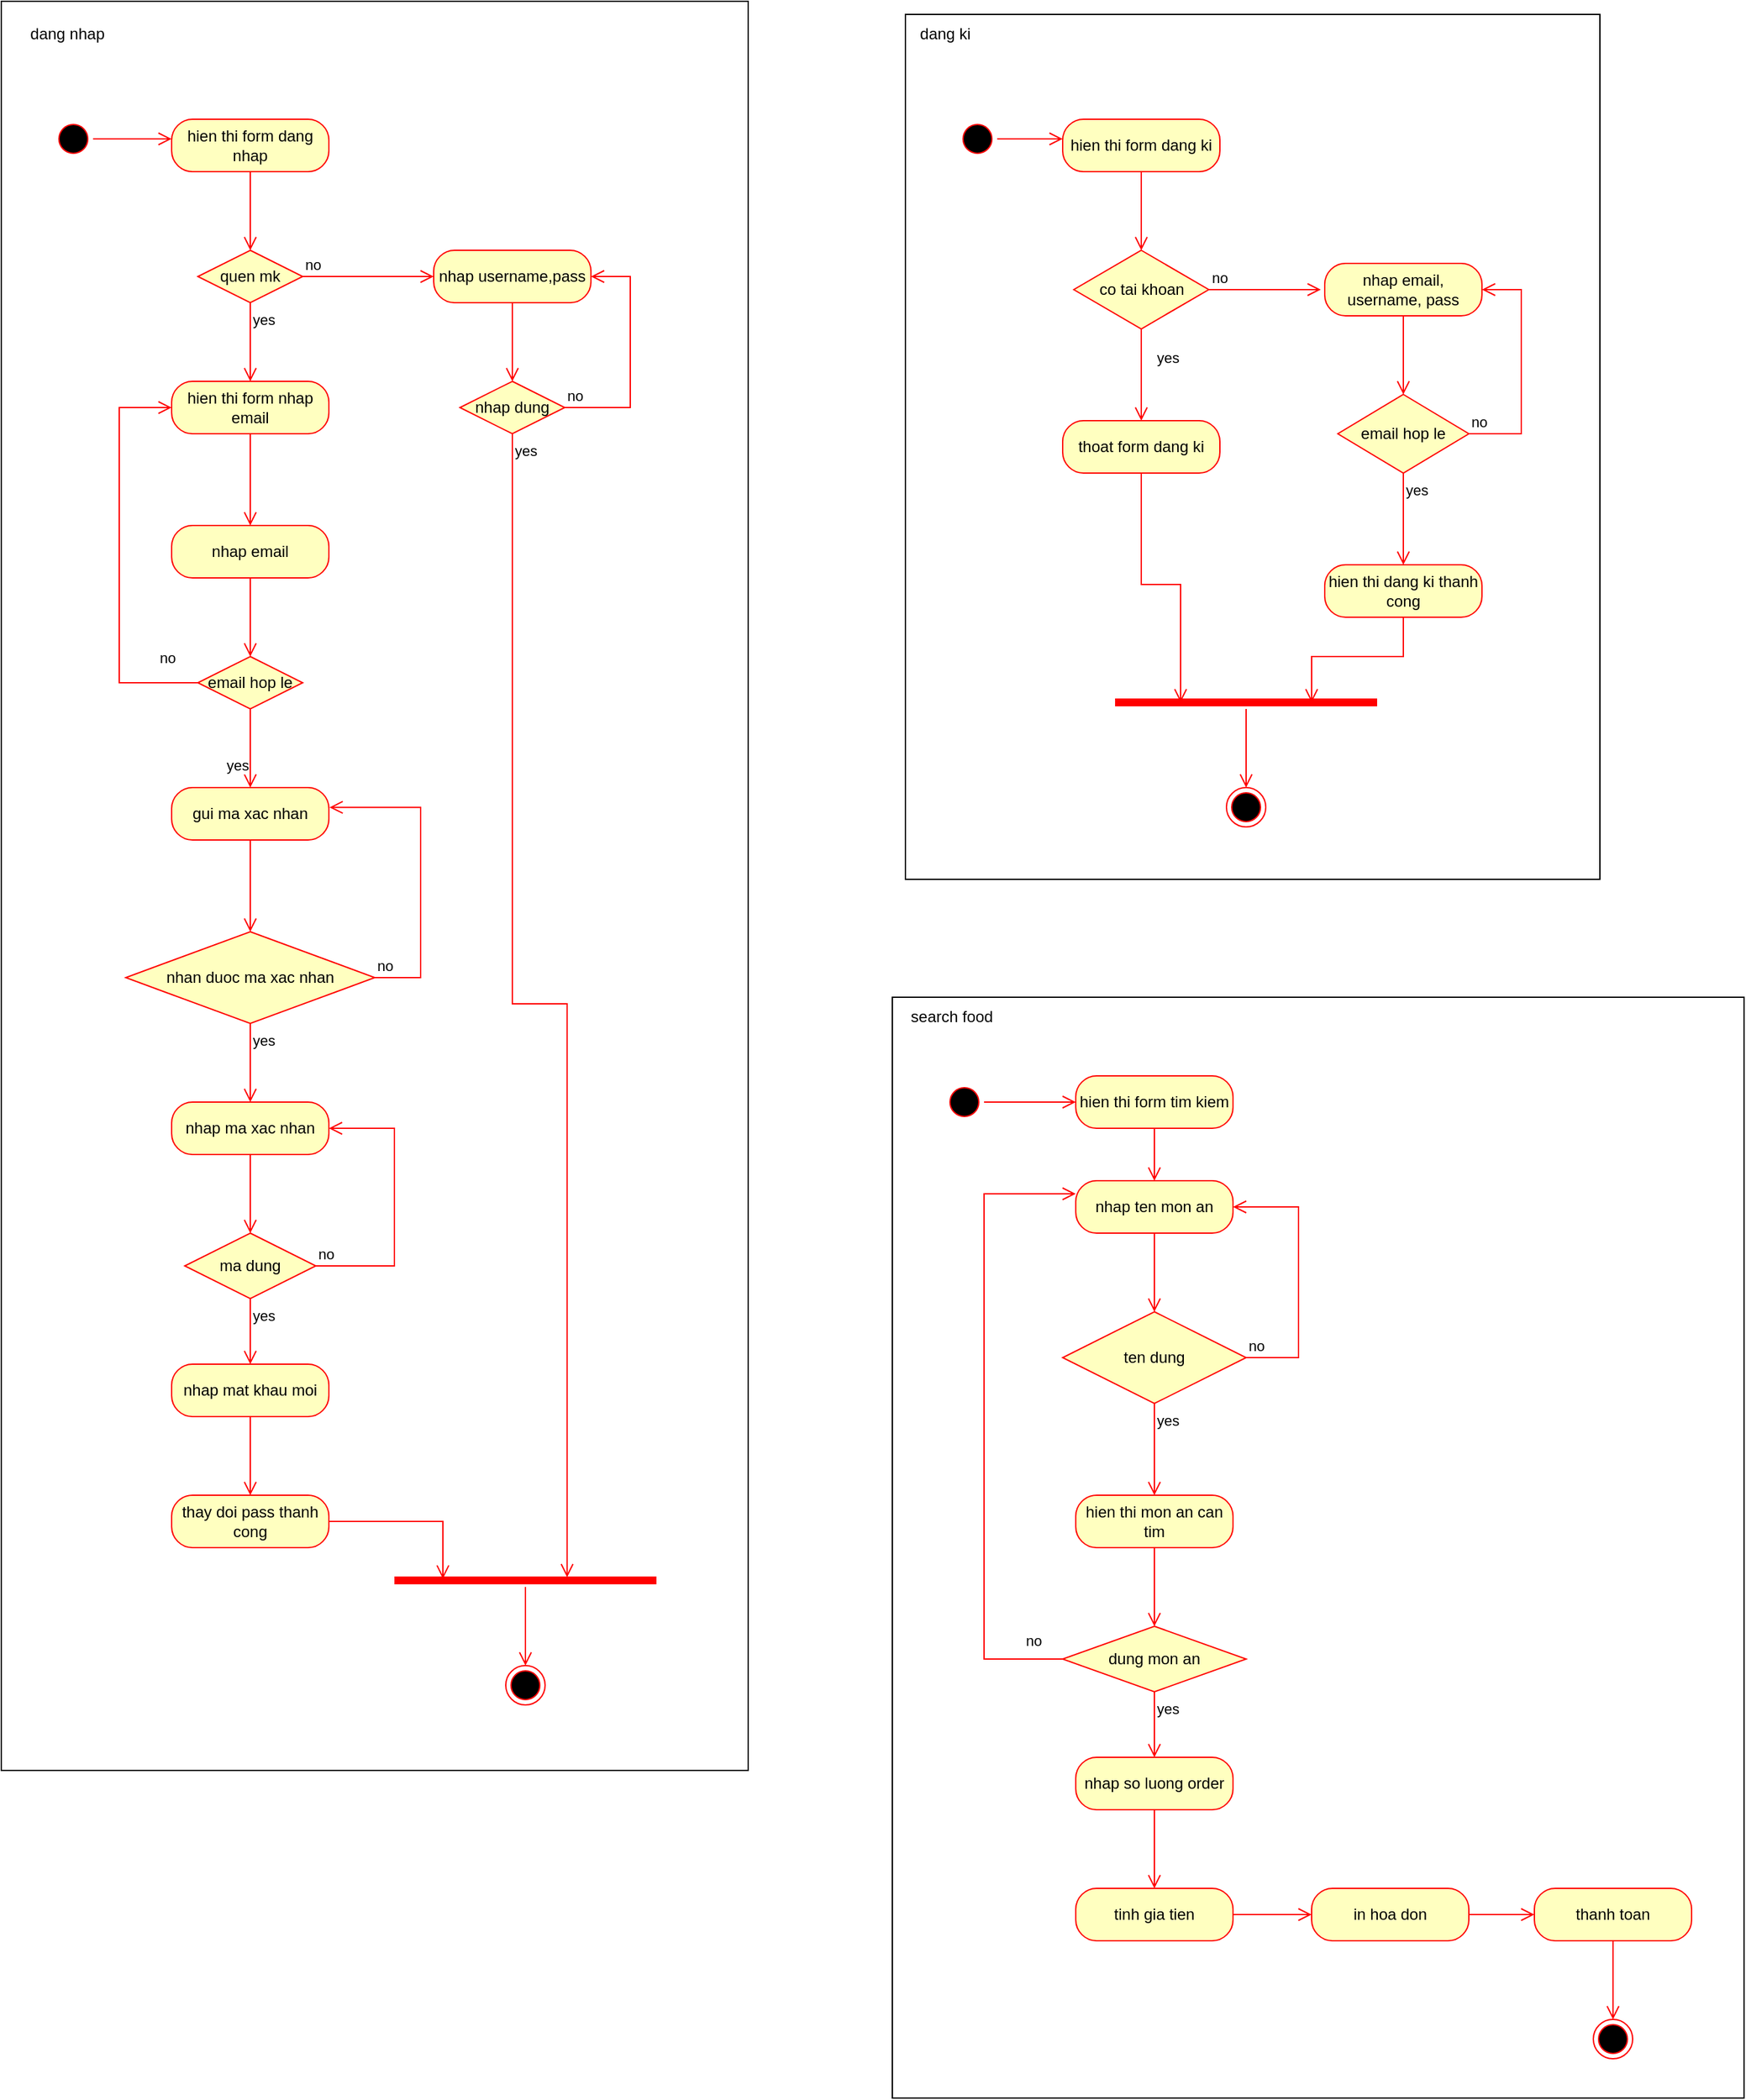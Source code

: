 <mxfile version="21.6.8" type="device">
  <diagram name="Page-1" id="bR8G8LLLQQ9rZcieWD3o">
    <mxGraphModel dx="2604" dy="1214" grid="1" gridSize="10" guides="1" tooltips="1" connect="1" arrows="1" fold="1" page="1" pageScale="1" pageWidth="827" pageHeight="1169" math="0" shadow="0">
      <root>
        <mxCell id="0" />
        <mxCell id="1" parent="0" />
        <mxCell id="F3aYyJUBPMpfCPOVd8aZ-108" value="" style="rounded=0;whiteSpace=wrap;html=1;" vertex="1" parent="1">
          <mxGeometry x="680" y="830" width="650" height="840" as="geometry" />
        </mxCell>
        <mxCell id="F3aYyJUBPMpfCPOVd8aZ-74" value="" style="rounded=0;whiteSpace=wrap;html=1;" vertex="1" parent="1">
          <mxGeometry y="70" width="570" height="1350" as="geometry" />
        </mxCell>
        <mxCell id="F3aYyJUBPMpfCPOVd8aZ-50" value="" style="rounded=0;whiteSpace=wrap;html=1;" vertex="1" parent="1">
          <mxGeometry x="690" y="80" width="530" height="660" as="geometry" />
        </mxCell>
        <mxCell id="F3aYyJUBPMpfCPOVd8aZ-1" value="" style="ellipse;html=1;shape=startState;fillColor=#000000;strokeColor=#ff0000;" vertex="1" parent="1">
          <mxGeometry x="40" y="160" width="30" height="30" as="geometry" />
        </mxCell>
        <mxCell id="F3aYyJUBPMpfCPOVd8aZ-2" value="" style="edgeStyle=orthogonalEdgeStyle;html=1;verticalAlign=bottom;endArrow=open;endSize=8;strokeColor=#ff0000;rounded=0;" edge="1" source="F3aYyJUBPMpfCPOVd8aZ-1" parent="1">
          <mxGeometry relative="1" as="geometry">
            <mxPoint x="130" y="175" as="targetPoint" />
          </mxGeometry>
        </mxCell>
        <mxCell id="F3aYyJUBPMpfCPOVd8aZ-3" value="hien thi form dang nhap" style="rounded=1;whiteSpace=wrap;html=1;arcSize=40;fontColor=#000000;fillColor=#ffffc0;strokeColor=#ff0000;" vertex="1" parent="1">
          <mxGeometry x="130" y="160" width="120" height="40" as="geometry" />
        </mxCell>
        <mxCell id="F3aYyJUBPMpfCPOVd8aZ-4" value="" style="edgeStyle=orthogonalEdgeStyle;html=1;verticalAlign=bottom;endArrow=open;endSize=8;strokeColor=#ff0000;rounded=0;" edge="1" source="F3aYyJUBPMpfCPOVd8aZ-3" parent="1">
          <mxGeometry relative="1" as="geometry">
            <mxPoint x="190" y="260" as="targetPoint" />
          </mxGeometry>
        </mxCell>
        <mxCell id="F3aYyJUBPMpfCPOVd8aZ-5" value="quen mk" style="rhombus;whiteSpace=wrap;html=1;fontColor=#000000;fillColor=#ffffc0;strokeColor=#ff0000;" vertex="1" parent="1">
          <mxGeometry x="150" y="260" width="80" height="40" as="geometry" />
        </mxCell>
        <mxCell id="F3aYyJUBPMpfCPOVd8aZ-6" value="no" style="edgeStyle=orthogonalEdgeStyle;html=1;align=left;verticalAlign=bottom;endArrow=open;endSize=8;strokeColor=#ff0000;rounded=0;" edge="1" source="F3aYyJUBPMpfCPOVd8aZ-5" parent="1">
          <mxGeometry x="-1" relative="1" as="geometry">
            <mxPoint x="330" y="280" as="targetPoint" />
          </mxGeometry>
        </mxCell>
        <mxCell id="F3aYyJUBPMpfCPOVd8aZ-7" value="yes" style="edgeStyle=orthogonalEdgeStyle;html=1;align=left;verticalAlign=top;endArrow=open;endSize=8;strokeColor=#ff0000;rounded=0;" edge="1" source="F3aYyJUBPMpfCPOVd8aZ-5" parent="1">
          <mxGeometry x="-1" relative="1" as="geometry">
            <mxPoint x="190" y="360" as="targetPoint" />
          </mxGeometry>
        </mxCell>
        <mxCell id="F3aYyJUBPMpfCPOVd8aZ-8" value="hien thi form nhap email" style="rounded=1;whiteSpace=wrap;html=1;arcSize=40;fontColor=#000000;fillColor=#ffffc0;strokeColor=#ff0000;" vertex="1" parent="1">
          <mxGeometry x="130" y="360" width="120" height="40" as="geometry" />
        </mxCell>
        <mxCell id="F3aYyJUBPMpfCPOVd8aZ-9" value="" style="edgeStyle=orthogonalEdgeStyle;html=1;verticalAlign=bottom;endArrow=open;endSize=8;strokeColor=#ff0000;rounded=0;" edge="1" source="F3aYyJUBPMpfCPOVd8aZ-8" parent="1">
          <mxGeometry relative="1" as="geometry">
            <mxPoint x="190" y="470" as="targetPoint" />
          </mxGeometry>
        </mxCell>
        <mxCell id="F3aYyJUBPMpfCPOVd8aZ-10" value="nhap email" style="rounded=1;whiteSpace=wrap;html=1;arcSize=40;fontColor=#000000;fillColor=#ffffc0;strokeColor=#ff0000;" vertex="1" parent="1">
          <mxGeometry x="130" y="470" width="120" height="40" as="geometry" />
        </mxCell>
        <mxCell id="F3aYyJUBPMpfCPOVd8aZ-11" value="" style="edgeStyle=orthogonalEdgeStyle;html=1;verticalAlign=bottom;endArrow=open;endSize=8;strokeColor=#ff0000;rounded=0;" edge="1" source="F3aYyJUBPMpfCPOVd8aZ-10" parent="1">
          <mxGeometry relative="1" as="geometry">
            <mxPoint x="190" y="570" as="targetPoint" />
          </mxGeometry>
        </mxCell>
        <mxCell id="F3aYyJUBPMpfCPOVd8aZ-12" value="email hop le" style="rhombus;whiteSpace=wrap;html=1;fontColor=#000000;fillColor=#ffffc0;strokeColor=#ff0000;" vertex="1" parent="1">
          <mxGeometry x="150" y="570" width="80" height="40" as="geometry" />
        </mxCell>
        <mxCell id="F3aYyJUBPMpfCPOVd8aZ-13" value="no" style="edgeStyle=orthogonalEdgeStyle;html=1;align=left;verticalAlign=bottom;endArrow=open;endSize=8;strokeColor=#ff0000;rounded=0;" edge="1" source="F3aYyJUBPMpfCPOVd8aZ-12" parent="1">
          <mxGeometry x="-0.806" y="-10" relative="1" as="geometry">
            <mxPoint x="130" y="380" as="targetPoint" />
            <Array as="points">
              <mxPoint x="90" y="590" />
              <mxPoint x="90" y="380" />
            </Array>
            <mxPoint x="-1" as="offset" />
          </mxGeometry>
        </mxCell>
        <mxCell id="F3aYyJUBPMpfCPOVd8aZ-14" value="yes" style="edgeStyle=orthogonalEdgeStyle;html=1;align=left;verticalAlign=top;endArrow=open;endSize=8;strokeColor=#ff0000;rounded=0;" edge="1" source="F3aYyJUBPMpfCPOVd8aZ-12" parent="1">
          <mxGeometry x="-0.008" y="-20" relative="1" as="geometry">
            <mxPoint x="190" y="670" as="targetPoint" />
            <mxPoint x="-20" y="-20" as="offset" />
          </mxGeometry>
        </mxCell>
        <mxCell id="F3aYyJUBPMpfCPOVd8aZ-15" value="nhap username,pass" style="rounded=1;whiteSpace=wrap;html=1;arcSize=40;fontColor=#000000;fillColor=#ffffc0;strokeColor=#ff0000;" vertex="1" parent="1">
          <mxGeometry x="330" y="260" width="120" height="40" as="geometry" />
        </mxCell>
        <mxCell id="F3aYyJUBPMpfCPOVd8aZ-16" value="" style="edgeStyle=orthogonalEdgeStyle;html=1;verticalAlign=bottom;endArrow=open;endSize=8;strokeColor=#ff0000;rounded=0;" edge="1" source="F3aYyJUBPMpfCPOVd8aZ-15" parent="1">
          <mxGeometry relative="1" as="geometry">
            <mxPoint x="390" y="360" as="targetPoint" />
          </mxGeometry>
        </mxCell>
        <mxCell id="F3aYyJUBPMpfCPOVd8aZ-17" value="nhap dung" style="rhombus;whiteSpace=wrap;html=1;fontColor=#000000;fillColor=#ffffc0;strokeColor=#ff0000;" vertex="1" parent="1">
          <mxGeometry x="350" y="360" width="80" height="40" as="geometry" />
        </mxCell>
        <mxCell id="F3aYyJUBPMpfCPOVd8aZ-18" value="no" style="edgeStyle=orthogonalEdgeStyle;html=1;align=left;verticalAlign=bottom;endArrow=open;endSize=8;strokeColor=#ff0000;rounded=0;entryX=1;entryY=0.5;entryDx=0;entryDy=0;" edge="1" source="F3aYyJUBPMpfCPOVd8aZ-17" parent="1" target="F3aYyJUBPMpfCPOVd8aZ-15">
          <mxGeometry x="-1" relative="1" as="geometry">
            <mxPoint x="530" y="380" as="targetPoint" />
            <Array as="points">
              <mxPoint x="480" y="380" />
              <mxPoint x="480" y="280" />
            </Array>
          </mxGeometry>
        </mxCell>
        <mxCell id="F3aYyJUBPMpfCPOVd8aZ-19" value="yes" style="edgeStyle=orthogonalEdgeStyle;html=1;align=left;verticalAlign=top;endArrow=open;endSize=8;strokeColor=#ff0000;rounded=0;entryX=0.659;entryY=0.259;entryDx=0;entryDy=0;entryPerimeter=0;" edge="1" source="F3aYyJUBPMpfCPOVd8aZ-17" parent="1" target="F3aYyJUBPMpfCPOVd8aZ-71">
          <mxGeometry x="-1" relative="1" as="geometry">
            <mxPoint x="380" y="1280" as="targetPoint" />
          </mxGeometry>
        </mxCell>
        <mxCell id="F3aYyJUBPMpfCPOVd8aZ-25" value="gui ma xac nhan" style="rounded=1;whiteSpace=wrap;html=1;arcSize=40;fontColor=#000000;fillColor=#ffffc0;strokeColor=#ff0000;" vertex="1" parent="1">
          <mxGeometry x="130" y="670" width="120" height="40" as="geometry" />
        </mxCell>
        <mxCell id="F3aYyJUBPMpfCPOVd8aZ-26" value="" style="edgeStyle=orthogonalEdgeStyle;html=1;verticalAlign=bottom;endArrow=open;endSize=8;strokeColor=#ff0000;rounded=0;exitX=0.5;exitY=1;exitDx=0;exitDy=0;" edge="1" source="F3aYyJUBPMpfCPOVd8aZ-25" parent="1">
          <mxGeometry relative="1" as="geometry">
            <mxPoint x="190" y="780" as="targetPoint" />
            <Array as="points">
              <mxPoint x="190" y="760" />
              <mxPoint x="190" y="760" />
            </Array>
          </mxGeometry>
        </mxCell>
        <mxCell id="F3aYyJUBPMpfCPOVd8aZ-28" value="dang nhap" style="text;html=1;align=center;verticalAlign=middle;resizable=0;points=[];autosize=1;strokeColor=none;fillColor=none;" vertex="1" parent="1">
          <mxGeometry x="10" y="80" width="80" height="30" as="geometry" />
        </mxCell>
        <mxCell id="F3aYyJUBPMpfCPOVd8aZ-29" value="" style="ellipse;html=1;shape=startState;fillColor=#000000;strokeColor=#ff0000;" vertex="1" parent="1">
          <mxGeometry x="730" y="160" width="30" height="30" as="geometry" />
        </mxCell>
        <mxCell id="F3aYyJUBPMpfCPOVd8aZ-30" value="" style="edgeStyle=orthogonalEdgeStyle;html=1;verticalAlign=bottom;endArrow=open;endSize=8;strokeColor=#ff0000;rounded=0;" edge="1" source="F3aYyJUBPMpfCPOVd8aZ-29" parent="1">
          <mxGeometry relative="1" as="geometry">
            <mxPoint x="810" y="175" as="targetPoint" />
          </mxGeometry>
        </mxCell>
        <mxCell id="F3aYyJUBPMpfCPOVd8aZ-31" value="hien thi form dang ki" style="rounded=1;whiteSpace=wrap;html=1;arcSize=40;fontColor=#000000;fillColor=#ffffc0;strokeColor=#ff0000;" vertex="1" parent="1">
          <mxGeometry x="810" y="160" width="120" height="40" as="geometry" />
        </mxCell>
        <mxCell id="F3aYyJUBPMpfCPOVd8aZ-32" value="" style="edgeStyle=orthogonalEdgeStyle;html=1;verticalAlign=bottom;endArrow=open;endSize=8;strokeColor=#ff0000;rounded=0;" edge="1" source="F3aYyJUBPMpfCPOVd8aZ-31" parent="1">
          <mxGeometry relative="1" as="geometry">
            <mxPoint x="870" y="260" as="targetPoint" />
          </mxGeometry>
        </mxCell>
        <mxCell id="F3aYyJUBPMpfCPOVd8aZ-33" value="thoat form dang ki" style="rounded=1;whiteSpace=wrap;html=1;arcSize=40;fontColor=#000000;fillColor=#ffffc0;strokeColor=#ff0000;" vertex="1" parent="1">
          <mxGeometry x="810" y="390" width="120" height="40" as="geometry" />
        </mxCell>
        <mxCell id="F3aYyJUBPMpfCPOVd8aZ-34" value="" style="edgeStyle=orthogonalEdgeStyle;html=1;verticalAlign=bottom;endArrow=open;endSize=8;strokeColor=#ff0000;rounded=0;entryX=0.25;entryY=0.5;entryDx=0;entryDy=0;entryPerimeter=0;" edge="1" source="F3aYyJUBPMpfCPOVd8aZ-33" parent="1" target="F3aYyJUBPMpfCPOVd8aZ-47">
          <mxGeometry relative="1" as="geometry">
            <mxPoint x="870" y="500" as="targetPoint" />
          </mxGeometry>
        </mxCell>
        <mxCell id="F3aYyJUBPMpfCPOVd8aZ-35" value="co tai khoan" style="rhombus;whiteSpace=wrap;html=1;fontColor=#000000;fillColor=#ffffc0;strokeColor=#ff0000;" vertex="1" parent="1">
          <mxGeometry x="818.5" y="260" width="103" height="60" as="geometry" />
        </mxCell>
        <mxCell id="F3aYyJUBPMpfCPOVd8aZ-36" value="no" style="edgeStyle=orthogonalEdgeStyle;html=1;align=left;verticalAlign=bottom;endArrow=open;endSize=8;strokeColor=#ff0000;rounded=0;" edge="1" source="F3aYyJUBPMpfCPOVd8aZ-35" parent="1">
          <mxGeometry x="-1" relative="1" as="geometry">
            <mxPoint x="1007" y="290" as="targetPoint" />
          </mxGeometry>
        </mxCell>
        <mxCell id="F3aYyJUBPMpfCPOVd8aZ-37" value="yes" style="edgeStyle=orthogonalEdgeStyle;html=1;align=left;verticalAlign=top;endArrow=open;endSize=8;strokeColor=#ff0000;rounded=0;" edge="1" source="F3aYyJUBPMpfCPOVd8aZ-35" parent="1">
          <mxGeometry x="-0.715" y="10" relative="1" as="geometry">
            <mxPoint x="870" y="390" as="targetPoint" />
            <mxPoint y="-1" as="offset" />
          </mxGeometry>
        </mxCell>
        <mxCell id="F3aYyJUBPMpfCPOVd8aZ-38" value="nhap email, username, pass" style="rounded=1;whiteSpace=wrap;html=1;arcSize=40;fontColor=#000000;fillColor=#ffffc0;strokeColor=#ff0000;" vertex="1" parent="1">
          <mxGeometry x="1010" y="270" width="120" height="40" as="geometry" />
        </mxCell>
        <mxCell id="F3aYyJUBPMpfCPOVd8aZ-39" value="" style="edgeStyle=orthogonalEdgeStyle;html=1;verticalAlign=bottom;endArrow=open;endSize=8;strokeColor=#ff0000;rounded=0;" edge="1" source="F3aYyJUBPMpfCPOVd8aZ-38" parent="1">
          <mxGeometry relative="1" as="geometry">
            <mxPoint x="1070" y="370" as="targetPoint" />
          </mxGeometry>
        </mxCell>
        <mxCell id="F3aYyJUBPMpfCPOVd8aZ-40" value="email hop le" style="rhombus;whiteSpace=wrap;html=1;fontColor=#000000;fillColor=#ffffc0;strokeColor=#ff0000;" vertex="1" parent="1">
          <mxGeometry x="1020" y="370" width="100" height="60" as="geometry" />
        </mxCell>
        <mxCell id="F3aYyJUBPMpfCPOVd8aZ-41" value="no" style="edgeStyle=orthogonalEdgeStyle;html=1;align=left;verticalAlign=bottom;endArrow=open;endSize=8;strokeColor=#ff0000;rounded=0;entryX=1;entryY=0.5;entryDx=0;entryDy=0;" edge="1" source="F3aYyJUBPMpfCPOVd8aZ-40" parent="1" target="F3aYyJUBPMpfCPOVd8aZ-38">
          <mxGeometry x="-1" relative="1" as="geometry">
            <mxPoint x="1200" y="400" as="targetPoint" />
            <Array as="points">
              <mxPoint x="1160" y="400" />
              <mxPoint x="1160" y="290" />
            </Array>
          </mxGeometry>
        </mxCell>
        <mxCell id="F3aYyJUBPMpfCPOVd8aZ-42" value="yes" style="edgeStyle=orthogonalEdgeStyle;html=1;align=left;verticalAlign=top;endArrow=open;endSize=8;strokeColor=#ff0000;rounded=0;" edge="1" source="F3aYyJUBPMpfCPOVd8aZ-40" parent="1">
          <mxGeometry x="-1" relative="1" as="geometry">
            <mxPoint x="1070" y="500" as="targetPoint" />
          </mxGeometry>
        </mxCell>
        <mxCell id="F3aYyJUBPMpfCPOVd8aZ-43" value="hien thi dang ki thanh cong" style="rounded=1;whiteSpace=wrap;html=1;arcSize=40;fontColor=#000000;fillColor=#ffffc0;strokeColor=#ff0000;" vertex="1" parent="1">
          <mxGeometry x="1010" y="500" width="120" height="40" as="geometry" />
        </mxCell>
        <mxCell id="F3aYyJUBPMpfCPOVd8aZ-44" value="" style="edgeStyle=orthogonalEdgeStyle;html=1;verticalAlign=bottom;endArrow=open;endSize=8;strokeColor=#ff0000;rounded=0;entryX=0.75;entryY=0.5;entryDx=0;entryDy=0;entryPerimeter=0;" edge="1" source="F3aYyJUBPMpfCPOVd8aZ-43" parent="1" target="F3aYyJUBPMpfCPOVd8aZ-47">
          <mxGeometry relative="1" as="geometry">
            <mxPoint x="1070" y="600" as="targetPoint" />
          </mxGeometry>
        </mxCell>
        <mxCell id="F3aYyJUBPMpfCPOVd8aZ-47" value="" style="shape=line;html=1;strokeWidth=6;strokeColor=#ff0000;" vertex="1" parent="1">
          <mxGeometry x="850" y="600" width="200" height="10" as="geometry" />
        </mxCell>
        <mxCell id="F3aYyJUBPMpfCPOVd8aZ-48" value="" style="edgeStyle=orthogonalEdgeStyle;html=1;verticalAlign=bottom;endArrow=open;endSize=8;strokeColor=#ff0000;rounded=0;" edge="1" source="F3aYyJUBPMpfCPOVd8aZ-47" parent="1">
          <mxGeometry relative="1" as="geometry">
            <mxPoint x="950" y="670" as="targetPoint" />
          </mxGeometry>
        </mxCell>
        <mxCell id="F3aYyJUBPMpfCPOVd8aZ-49" value="" style="ellipse;html=1;shape=endState;fillColor=#000000;strokeColor=#ff0000;" vertex="1" parent="1">
          <mxGeometry x="935" y="670" width="30" height="30" as="geometry" />
        </mxCell>
        <mxCell id="F3aYyJUBPMpfCPOVd8aZ-51" value="dang ki" style="text;html=1;align=center;verticalAlign=middle;resizable=0;points=[];autosize=1;strokeColor=none;fillColor=none;" vertex="1" parent="1">
          <mxGeometry x="690" y="80" width="60" height="30" as="geometry" />
        </mxCell>
        <mxCell id="F3aYyJUBPMpfCPOVd8aZ-57" value="nhan duoc ma xac nhan" style="rhombus;whiteSpace=wrap;html=1;fontColor=#000000;fillColor=#ffffc0;strokeColor=#ff0000;" vertex="1" parent="1">
          <mxGeometry x="95" y="780" width="190" height="70" as="geometry" />
        </mxCell>
        <mxCell id="F3aYyJUBPMpfCPOVd8aZ-58" value="no" style="edgeStyle=orthogonalEdgeStyle;html=1;align=left;verticalAlign=bottom;endArrow=open;endSize=8;strokeColor=#ff0000;rounded=0;entryX=1.004;entryY=0.378;entryDx=0;entryDy=0;entryPerimeter=0;" edge="1" source="F3aYyJUBPMpfCPOVd8aZ-57" parent="1" target="F3aYyJUBPMpfCPOVd8aZ-25">
          <mxGeometry x="-1" relative="1" as="geometry">
            <mxPoint x="330" y="815" as="targetPoint" />
            <Array as="points">
              <mxPoint x="320" y="815" />
              <mxPoint x="320" y="685" />
            </Array>
          </mxGeometry>
        </mxCell>
        <mxCell id="F3aYyJUBPMpfCPOVd8aZ-59" value="yes" style="edgeStyle=orthogonalEdgeStyle;html=1;align=left;verticalAlign=top;endArrow=open;endSize=8;strokeColor=#ff0000;rounded=0;" edge="1" source="F3aYyJUBPMpfCPOVd8aZ-57" parent="1">
          <mxGeometry x="-1" relative="1" as="geometry">
            <mxPoint x="190" y="910" as="targetPoint" />
          </mxGeometry>
        </mxCell>
        <mxCell id="F3aYyJUBPMpfCPOVd8aZ-60" value="nhap ma xac nhan" style="rounded=1;whiteSpace=wrap;html=1;arcSize=40;fontColor=#000000;fillColor=#ffffc0;strokeColor=#ff0000;" vertex="1" parent="1">
          <mxGeometry x="130" y="910" width="120" height="40" as="geometry" />
        </mxCell>
        <mxCell id="F3aYyJUBPMpfCPOVd8aZ-61" value="" style="edgeStyle=orthogonalEdgeStyle;html=1;verticalAlign=bottom;endArrow=open;endSize=8;strokeColor=#ff0000;rounded=0;" edge="1" source="F3aYyJUBPMpfCPOVd8aZ-60" parent="1">
          <mxGeometry relative="1" as="geometry">
            <mxPoint x="190" y="1010" as="targetPoint" />
          </mxGeometry>
        </mxCell>
        <mxCell id="F3aYyJUBPMpfCPOVd8aZ-64" value="ma dung" style="rhombus;whiteSpace=wrap;html=1;fontColor=#000000;fillColor=#ffffc0;strokeColor=#ff0000;" vertex="1" parent="1">
          <mxGeometry x="140" y="1010" width="100" height="50" as="geometry" />
        </mxCell>
        <mxCell id="F3aYyJUBPMpfCPOVd8aZ-65" value="no" style="edgeStyle=orthogonalEdgeStyle;html=1;align=left;verticalAlign=bottom;endArrow=open;endSize=8;strokeColor=#ff0000;rounded=0;entryX=1;entryY=0.5;entryDx=0;entryDy=0;" edge="1" source="F3aYyJUBPMpfCPOVd8aZ-64" parent="1" target="F3aYyJUBPMpfCPOVd8aZ-60">
          <mxGeometry x="-1" relative="1" as="geometry">
            <mxPoint x="300" y="1035" as="targetPoint" />
            <Array as="points">
              <mxPoint x="300" y="1035" />
              <mxPoint x="300" y="930" />
            </Array>
          </mxGeometry>
        </mxCell>
        <mxCell id="F3aYyJUBPMpfCPOVd8aZ-66" value="yes" style="edgeStyle=orthogonalEdgeStyle;html=1;align=left;verticalAlign=top;endArrow=open;endSize=8;strokeColor=#ff0000;rounded=0;" edge="1" source="F3aYyJUBPMpfCPOVd8aZ-64" parent="1">
          <mxGeometry x="-1" relative="1" as="geometry">
            <mxPoint x="190" y="1110" as="targetPoint" />
          </mxGeometry>
        </mxCell>
        <mxCell id="F3aYyJUBPMpfCPOVd8aZ-67" value="nhap mat khau moi" style="rounded=1;whiteSpace=wrap;html=1;arcSize=40;fontColor=#000000;fillColor=#ffffc0;strokeColor=#ff0000;" vertex="1" parent="1">
          <mxGeometry x="130" y="1110" width="120" height="40" as="geometry" />
        </mxCell>
        <mxCell id="F3aYyJUBPMpfCPOVd8aZ-68" value="" style="edgeStyle=orthogonalEdgeStyle;html=1;verticalAlign=bottom;endArrow=open;endSize=8;strokeColor=#ff0000;rounded=0;" edge="1" source="F3aYyJUBPMpfCPOVd8aZ-67" parent="1">
          <mxGeometry relative="1" as="geometry">
            <mxPoint x="190" y="1210" as="targetPoint" />
          </mxGeometry>
        </mxCell>
        <mxCell id="F3aYyJUBPMpfCPOVd8aZ-69" value="thay doi pass thanh cong" style="rounded=1;whiteSpace=wrap;html=1;arcSize=40;fontColor=#000000;fillColor=#ffffc0;strokeColor=#ff0000;" vertex="1" parent="1">
          <mxGeometry x="130" y="1210" width="120" height="40" as="geometry" />
        </mxCell>
        <mxCell id="F3aYyJUBPMpfCPOVd8aZ-70" value="" style="edgeStyle=orthogonalEdgeStyle;html=1;verticalAlign=bottom;endArrow=open;endSize=8;strokeColor=#ff0000;rounded=0;entryX=0.185;entryY=0.37;entryDx=0;entryDy=0;entryPerimeter=0;" edge="1" source="F3aYyJUBPMpfCPOVd8aZ-69" parent="1" target="F3aYyJUBPMpfCPOVd8aZ-71">
          <mxGeometry relative="1" as="geometry">
            <mxPoint x="190" y="1310" as="targetPoint" />
          </mxGeometry>
        </mxCell>
        <mxCell id="F3aYyJUBPMpfCPOVd8aZ-71" value="" style="shape=line;html=1;strokeWidth=6;strokeColor=#ff0000;" vertex="1" parent="1">
          <mxGeometry x="300" y="1270" width="200" height="10" as="geometry" />
        </mxCell>
        <mxCell id="F3aYyJUBPMpfCPOVd8aZ-72" value="" style="edgeStyle=orthogonalEdgeStyle;html=1;verticalAlign=bottom;endArrow=open;endSize=8;strokeColor=#ff0000;rounded=0;" edge="1" source="F3aYyJUBPMpfCPOVd8aZ-71" parent="1">
          <mxGeometry relative="1" as="geometry">
            <mxPoint x="400" y="1340" as="targetPoint" />
          </mxGeometry>
        </mxCell>
        <mxCell id="F3aYyJUBPMpfCPOVd8aZ-73" value="" style="ellipse;html=1;shape=endState;fillColor=#000000;strokeColor=#ff0000;" vertex="1" parent="1">
          <mxGeometry x="385" y="1340" width="30" height="30" as="geometry" />
        </mxCell>
        <mxCell id="F3aYyJUBPMpfCPOVd8aZ-78" value="nhap ten mon an" style="rounded=1;whiteSpace=wrap;html=1;arcSize=40;fontColor=#000000;fillColor=#ffffc0;strokeColor=#ff0000;" vertex="1" parent="1">
          <mxGeometry x="820" y="970" width="120" height="40" as="geometry" />
        </mxCell>
        <mxCell id="F3aYyJUBPMpfCPOVd8aZ-79" value="" style="edgeStyle=orthogonalEdgeStyle;html=1;verticalAlign=bottom;endArrow=open;endSize=8;strokeColor=#ff0000;rounded=0;" edge="1" source="F3aYyJUBPMpfCPOVd8aZ-78" parent="1">
          <mxGeometry relative="1" as="geometry">
            <mxPoint x="880" y="1070" as="targetPoint" />
          </mxGeometry>
        </mxCell>
        <mxCell id="F3aYyJUBPMpfCPOVd8aZ-80" value="ten dung" style="rhombus;whiteSpace=wrap;html=1;fontColor=#000000;fillColor=#ffffc0;strokeColor=#ff0000;" vertex="1" parent="1">
          <mxGeometry x="810" y="1070" width="140" height="70" as="geometry" />
        </mxCell>
        <mxCell id="F3aYyJUBPMpfCPOVd8aZ-81" value="no" style="edgeStyle=orthogonalEdgeStyle;html=1;align=left;verticalAlign=bottom;endArrow=open;endSize=8;strokeColor=#ff0000;rounded=0;entryX=1;entryY=0.5;entryDx=0;entryDy=0;" edge="1" source="F3aYyJUBPMpfCPOVd8aZ-80" parent="1" target="F3aYyJUBPMpfCPOVd8aZ-78">
          <mxGeometry x="-1" relative="1" as="geometry">
            <mxPoint x="1020" y="1105" as="targetPoint" />
            <Array as="points">
              <mxPoint x="990" y="1105" />
              <mxPoint x="990" y="990" />
            </Array>
          </mxGeometry>
        </mxCell>
        <mxCell id="F3aYyJUBPMpfCPOVd8aZ-82" value="yes" style="edgeStyle=orthogonalEdgeStyle;html=1;align=left;verticalAlign=top;endArrow=open;endSize=8;strokeColor=#ff0000;rounded=0;" edge="1" source="F3aYyJUBPMpfCPOVd8aZ-80" parent="1">
          <mxGeometry x="-1" relative="1" as="geometry">
            <mxPoint x="880" y="1210" as="targetPoint" />
          </mxGeometry>
        </mxCell>
        <mxCell id="F3aYyJUBPMpfCPOVd8aZ-83" value="hien thi mon an can tim" style="rounded=1;whiteSpace=wrap;html=1;arcSize=40;fontColor=#000000;fillColor=#ffffc0;strokeColor=#ff0000;" vertex="1" parent="1">
          <mxGeometry x="820" y="1210" width="120" height="40" as="geometry" />
        </mxCell>
        <mxCell id="F3aYyJUBPMpfCPOVd8aZ-84" value="" style="edgeStyle=orthogonalEdgeStyle;html=1;verticalAlign=bottom;endArrow=open;endSize=8;strokeColor=#ff0000;rounded=0;" edge="1" source="F3aYyJUBPMpfCPOVd8aZ-83" parent="1">
          <mxGeometry relative="1" as="geometry">
            <mxPoint x="880" y="1310" as="targetPoint" />
          </mxGeometry>
        </mxCell>
        <mxCell id="F3aYyJUBPMpfCPOVd8aZ-85" value="hien thi form tim kiem" style="rounded=1;whiteSpace=wrap;html=1;arcSize=40;fontColor=#000000;fillColor=#ffffc0;strokeColor=#ff0000;" vertex="1" parent="1">
          <mxGeometry x="820" y="890" width="120" height="40" as="geometry" />
        </mxCell>
        <mxCell id="F3aYyJUBPMpfCPOVd8aZ-86" value="" style="edgeStyle=orthogonalEdgeStyle;html=1;verticalAlign=bottom;endArrow=open;endSize=8;strokeColor=#ff0000;rounded=0;" edge="1" source="F3aYyJUBPMpfCPOVd8aZ-85" parent="1">
          <mxGeometry relative="1" as="geometry">
            <mxPoint x="880" y="970" as="targetPoint" />
          </mxGeometry>
        </mxCell>
        <mxCell id="F3aYyJUBPMpfCPOVd8aZ-87" value="" style="ellipse;html=1;shape=startState;fillColor=#000000;strokeColor=#ff0000;" vertex="1" parent="1">
          <mxGeometry x="720" y="895" width="30" height="30" as="geometry" />
        </mxCell>
        <mxCell id="F3aYyJUBPMpfCPOVd8aZ-88" value="" style="edgeStyle=orthogonalEdgeStyle;html=1;verticalAlign=bottom;endArrow=open;endSize=8;strokeColor=#ff0000;rounded=0;entryX=0;entryY=0.5;entryDx=0;entryDy=0;" edge="1" source="F3aYyJUBPMpfCPOVd8aZ-87" parent="1" target="F3aYyJUBPMpfCPOVd8aZ-85">
          <mxGeometry relative="1" as="geometry">
            <mxPoint x="740" y="980" as="targetPoint" />
          </mxGeometry>
        </mxCell>
        <mxCell id="F3aYyJUBPMpfCPOVd8aZ-96" value="dung mon an" style="rhombus;whiteSpace=wrap;html=1;fontColor=#000000;fillColor=#ffffc0;strokeColor=#ff0000;" vertex="1" parent="1">
          <mxGeometry x="810" y="1310" width="140" height="50" as="geometry" />
        </mxCell>
        <mxCell id="F3aYyJUBPMpfCPOVd8aZ-97" value="no" style="edgeStyle=orthogonalEdgeStyle;html=1;align=left;verticalAlign=bottom;endArrow=open;endSize=8;strokeColor=#ff0000;rounded=0;entryX=0;entryY=0.25;entryDx=0;entryDy=0;" edge="1" source="F3aYyJUBPMpfCPOVd8aZ-96" parent="1" target="F3aYyJUBPMpfCPOVd8aZ-78">
          <mxGeometry x="-0.876" y="-5" relative="1" as="geometry">
            <mxPoint x="1020" y="1330" as="targetPoint" />
            <Array as="points">
              <mxPoint x="750" y="1335" />
              <mxPoint x="750" y="980" />
            </Array>
            <mxPoint as="offset" />
          </mxGeometry>
        </mxCell>
        <mxCell id="F3aYyJUBPMpfCPOVd8aZ-98" value="yes" style="edgeStyle=orthogonalEdgeStyle;html=1;align=left;verticalAlign=top;endArrow=open;endSize=8;strokeColor=#ff0000;rounded=0;" edge="1" source="F3aYyJUBPMpfCPOVd8aZ-96" parent="1">
          <mxGeometry x="-1" relative="1" as="geometry">
            <mxPoint x="880" y="1410" as="targetPoint" />
          </mxGeometry>
        </mxCell>
        <mxCell id="F3aYyJUBPMpfCPOVd8aZ-99" value="nhap so luong order" style="rounded=1;whiteSpace=wrap;html=1;arcSize=40;fontColor=#000000;fillColor=#ffffc0;strokeColor=#ff0000;" vertex="1" parent="1">
          <mxGeometry x="820" y="1410" width="120" height="40" as="geometry" />
        </mxCell>
        <mxCell id="F3aYyJUBPMpfCPOVd8aZ-100" value="" style="edgeStyle=orthogonalEdgeStyle;html=1;verticalAlign=bottom;endArrow=open;endSize=8;strokeColor=#ff0000;rounded=0;" edge="1" source="F3aYyJUBPMpfCPOVd8aZ-99" parent="1">
          <mxGeometry relative="1" as="geometry">
            <mxPoint x="880" y="1510" as="targetPoint" />
          </mxGeometry>
        </mxCell>
        <mxCell id="F3aYyJUBPMpfCPOVd8aZ-101" value="tinh gia tien" style="rounded=1;whiteSpace=wrap;html=1;arcSize=40;fontColor=#000000;fillColor=#ffffc0;strokeColor=#ff0000;" vertex="1" parent="1">
          <mxGeometry x="820" y="1510" width="120" height="40" as="geometry" />
        </mxCell>
        <mxCell id="F3aYyJUBPMpfCPOVd8aZ-102" value="" style="edgeStyle=orthogonalEdgeStyle;html=1;verticalAlign=bottom;endArrow=open;endSize=8;strokeColor=#ff0000;rounded=0;" edge="1" source="F3aYyJUBPMpfCPOVd8aZ-101" parent="1">
          <mxGeometry relative="1" as="geometry">
            <mxPoint x="1000" y="1530" as="targetPoint" />
          </mxGeometry>
        </mxCell>
        <mxCell id="F3aYyJUBPMpfCPOVd8aZ-103" value="in hoa don" style="rounded=1;whiteSpace=wrap;html=1;arcSize=40;fontColor=#000000;fillColor=#ffffc0;strokeColor=#ff0000;" vertex="1" parent="1">
          <mxGeometry x="1000" y="1510" width="120" height="40" as="geometry" />
        </mxCell>
        <mxCell id="F3aYyJUBPMpfCPOVd8aZ-104" value="" style="edgeStyle=orthogonalEdgeStyle;html=1;verticalAlign=bottom;endArrow=open;endSize=8;strokeColor=#ff0000;rounded=0;" edge="1" source="F3aYyJUBPMpfCPOVd8aZ-103" parent="1">
          <mxGeometry relative="1" as="geometry">
            <mxPoint x="1170" y="1530" as="targetPoint" />
          </mxGeometry>
        </mxCell>
        <mxCell id="F3aYyJUBPMpfCPOVd8aZ-105" value="thanh toan" style="rounded=1;whiteSpace=wrap;html=1;arcSize=40;fontColor=#000000;fillColor=#ffffc0;strokeColor=#ff0000;" vertex="1" parent="1">
          <mxGeometry x="1170" y="1510" width="120" height="40" as="geometry" />
        </mxCell>
        <mxCell id="F3aYyJUBPMpfCPOVd8aZ-106" value="" style="edgeStyle=orthogonalEdgeStyle;html=1;verticalAlign=bottom;endArrow=open;endSize=8;strokeColor=#ff0000;rounded=0;" edge="1" source="F3aYyJUBPMpfCPOVd8aZ-105" parent="1">
          <mxGeometry relative="1" as="geometry">
            <mxPoint x="1230" y="1610" as="targetPoint" />
          </mxGeometry>
        </mxCell>
        <mxCell id="F3aYyJUBPMpfCPOVd8aZ-107" value="" style="ellipse;html=1;shape=endState;fillColor=#000000;strokeColor=#ff0000;" vertex="1" parent="1">
          <mxGeometry x="1215" y="1610" width="30" height="30" as="geometry" />
        </mxCell>
        <mxCell id="F3aYyJUBPMpfCPOVd8aZ-109" value="search food" style="text;html=1;align=center;verticalAlign=middle;resizable=0;points=[];autosize=1;strokeColor=none;fillColor=none;" vertex="1" parent="1">
          <mxGeometry x="680" y="830" width="90" height="30" as="geometry" />
        </mxCell>
      </root>
    </mxGraphModel>
  </diagram>
</mxfile>
